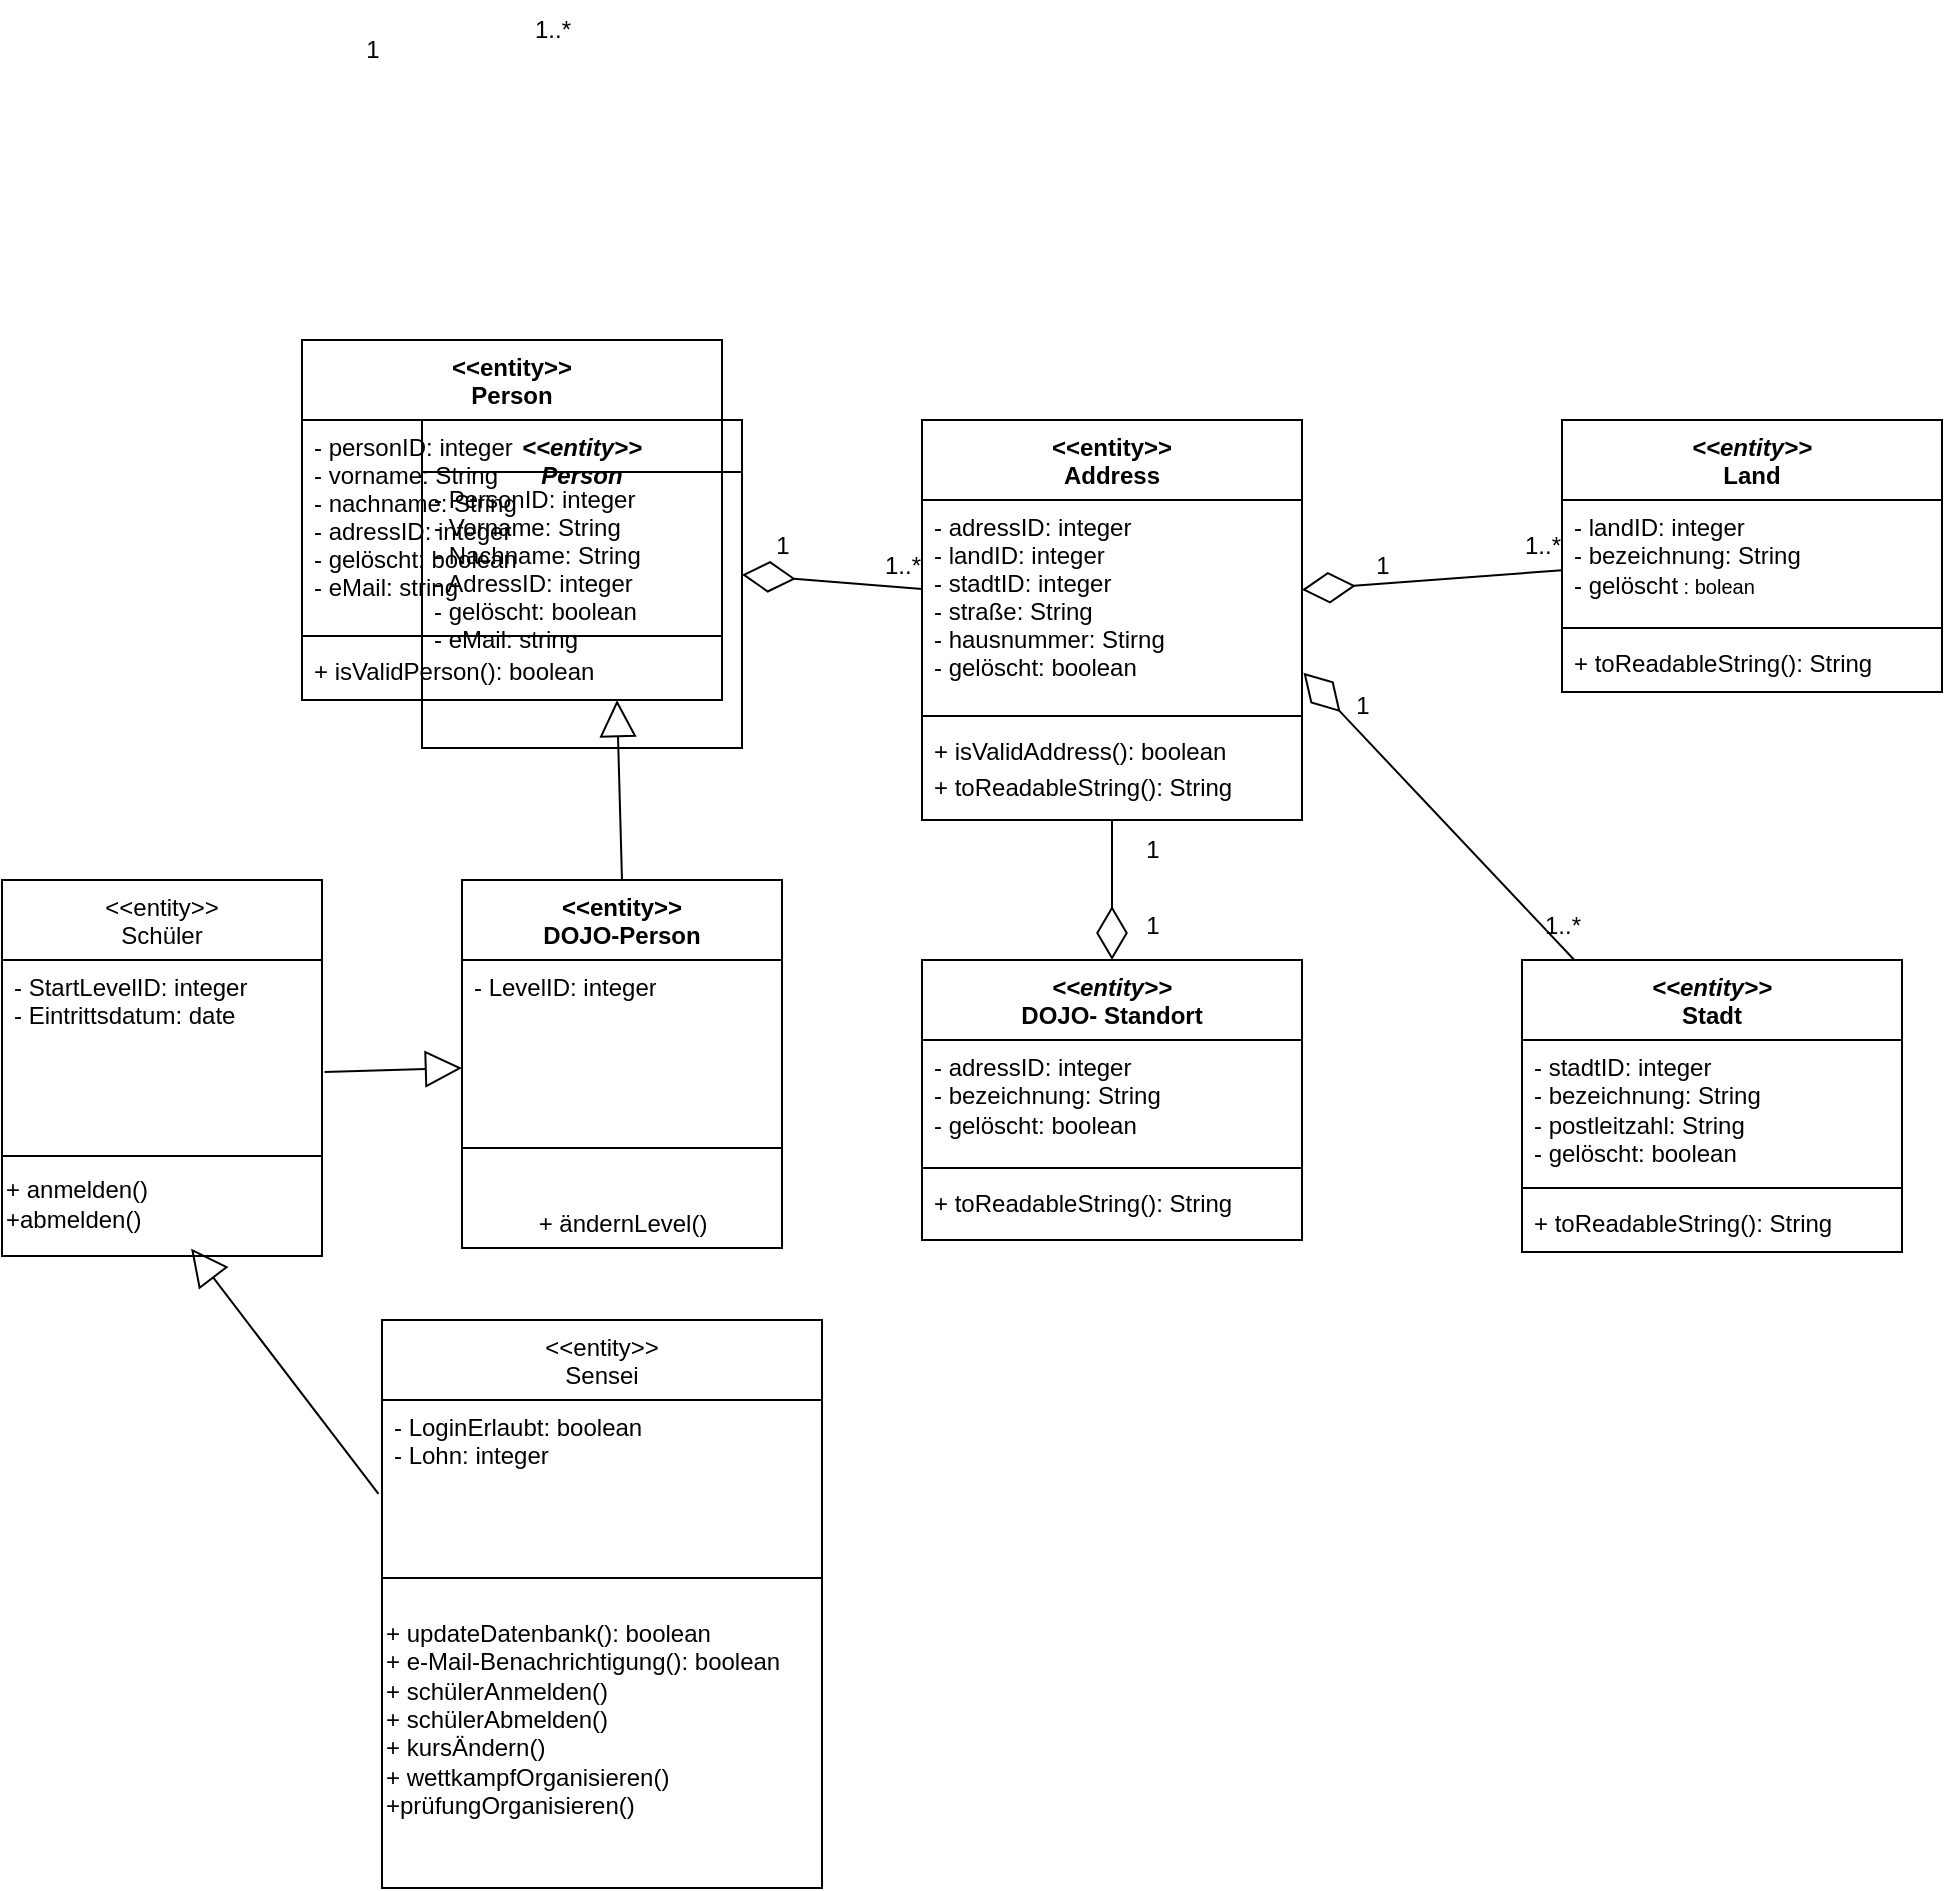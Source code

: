 <mxfile version="24.4.4" type="github">
  <diagram name="Seite-1" id="b443CF1VhAPyvtgchh_f">
    <mxGraphModel dx="1026" dy="501" grid="1" gridSize="10" guides="1" tooltips="1" connect="1" arrows="1" fold="1" page="1" pageScale="1" pageWidth="827" pageHeight="1169" math="0" shadow="0">
      <root>
        <mxCell id="0" />
        <mxCell id="1" parent="0" />
        <mxCell id="PsjCeRsLh5jmi4K4YWCr-5" value="&lt;&lt;entity&gt;&gt;&#xa;Person" style="swimlane;fontStyle=3;align=center;verticalAlign=top;childLayout=stackLayout;horizontal=1;startSize=26;horizontalStack=0;resizeParent=1;resizeLast=0;collapsible=1;marginBottom=0;rounded=0;shadow=0;strokeWidth=1;" vertex="1" parent="1">
          <mxGeometry x="510" y="460" width="160" height="164" as="geometry">
            <mxRectangle x="230" y="140" width="160" height="26" as="alternateBounds" />
          </mxGeometry>
        </mxCell>
        <mxCell id="PsjCeRsLh5jmi4K4YWCr-6" value="- PersonID: integer&#xa;- Vorname: String&#xa;- Nachname: String&#xa;- AdressID: integer&#xa;- gelöscht: boolean&#xa;- eMail: string" style="text;align=left;verticalAlign=top;spacingLeft=4;spacingRight=4;overflow=hidden;rotatable=0;points=[[0,0.5],[1,0.5]];portConstraint=eastwest;" vertex="1" parent="PsjCeRsLh5jmi4K4YWCr-5">
          <mxGeometry y="26" width="160" height="90" as="geometry" />
        </mxCell>
        <mxCell id="PsjCeRsLh5jmi4K4YWCr-8" value="&lt;span style=&quot;text-wrap: nowrap;&quot;&gt;&amp;lt;&amp;lt;entity&amp;gt;&amp;gt;&lt;/span&gt;&lt;br&gt;DOJO-Person" style="swimlane;fontStyle=1;align=center;verticalAlign=top;childLayout=stackLayout;horizontal=1;startSize=40;horizontalStack=0;resizeParent=1;resizeParentMax=0;resizeLast=0;collapsible=1;marginBottom=0;whiteSpace=wrap;html=1;" vertex="1" parent="1">
          <mxGeometry x="530" y="690" width="160" height="184" as="geometry" />
        </mxCell>
        <mxCell id="PsjCeRsLh5jmi4K4YWCr-9" value="&lt;div&gt;- LevelID: integer&lt;/div&gt;" style="text;strokeColor=none;fillColor=none;align=left;verticalAlign=top;spacingLeft=4;spacingRight=4;overflow=hidden;rotatable=0;points=[[0,0.5],[1,0.5]];portConstraint=eastwest;whiteSpace=wrap;html=1;" vertex="1" parent="PsjCeRsLh5jmi4K4YWCr-8">
          <mxGeometry y="40" width="160" height="84" as="geometry" />
        </mxCell>
        <mxCell id="PsjCeRsLh5jmi4K4YWCr-10" value="" style="line;strokeWidth=1;fillColor=none;align=left;verticalAlign=middle;spacingTop=-1;spacingLeft=3;spacingRight=3;rotatable=0;labelPosition=right;points=[];portConstraint=eastwest;strokeColor=inherit;" vertex="1" parent="PsjCeRsLh5jmi4K4YWCr-8">
          <mxGeometry y="124" width="160" height="20" as="geometry" />
        </mxCell>
        <mxCell id="PsjCeRsLh5jmi4K4YWCr-101" value="&lt;div style=&quot;text-align: left;&quot;&gt;&lt;br&gt;&lt;/div&gt;&lt;div style=&quot;text-align: left;&quot;&gt;&lt;span style=&quot;&quot;&gt;+ ändernLevel()&lt;/span&gt;&lt;br&gt;&lt;/div&gt;" style="text;html=1;align=center;verticalAlign=middle;resizable=0;points=[];autosize=1;strokeColor=none;fillColor=none;" vertex="1" parent="PsjCeRsLh5jmi4K4YWCr-8">
          <mxGeometry y="144" width="160" height="40" as="geometry" />
        </mxCell>
        <mxCell id="PsjCeRsLh5jmi4K4YWCr-12" value="&lt;&lt;entity&gt;&gt;&#xa;Schüler" style="swimlane;fontStyle=0;align=center;verticalAlign=top;childLayout=stackLayout;horizontal=1;startSize=40;horizontalStack=0;resizeParent=1;resizeLast=0;collapsible=1;marginBottom=0;rounded=0;shadow=0;strokeWidth=1;" vertex="1" parent="1">
          <mxGeometry x="300" y="690" width="160" height="188" as="geometry">
            <mxRectangle x="130" y="380" width="160" height="26" as="alternateBounds" />
          </mxGeometry>
        </mxCell>
        <mxCell id="PsjCeRsLh5jmi4K4YWCr-13" value="- StartLevelID: integer&#xa;- Eintrittsdatum: date" style="text;align=left;verticalAlign=top;spacingLeft=4;spacingRight=4;overflow=hidden;rotatable=0;points=[[0,0.5],[1,0.5]];portConstraint=eastwest;" vertex="1" parent="PsjCeRsLh5jmi4K4YWCr-12">
          <mxGeometry y="40" width="160" height="94" as="geometry" />
        </mxCell>
        <mxCell id="PsjCeRsLh5jmi4K4YWCr-14" value="" style="line;html=1;strokeWidth=1;align=left;verticalAlign=middle;spacingTop=-1;spacingLeft=3;spacingRight=3;rotatable=0;labelPosition=right;points=[];portConstraint=eastwest;" vertex="1" parent="PsjCeRsLh5jmi4K4YWCr-12">
          <mxGeometry y="134" width="160" height="8" as="geometry" />
        </mxCell>
        <mxCell id="PsjCeRsLh5jmi4K4YWCr-46" value="+ anmelden()&lt;div&gt;+abmelden()&lt;/div&gt;" style="text;html=1;align=left;verticalAlign=middle;resizable=0;points=[];autosize=1;strokeColor=none;fillColor=none;" vertex="1" parent="PsjCeRsLh5jmi4K4YWCr-12">
          <mxGeometry y="142" width="160" height="40" as="geometry" />
        </mxCell>
        <mxCell id="PsjCeRsLh5jmi4K4YWCr-15" value="&lt;&lt;entity&gt;&gt;&#xa;Sensei" style="swimlane;fontStyle=0;align=center;verticalAlign=top;childLayout=stackLayout;horizontal=1;startSize=40;horizontalStack=0;resizeParent=1;resizeLast=0;collapsible=1;marginBottom=0;rounded=0;shadow=0;strokeWidth=1;" vertex="1" parent="1">
          <mxGeometry x="490" y="910" width="220" height="284" as="geometry">
            <mxRectangle x="340" y="380" width="170" height="26" as="alternateBounds" />
          </mxGeometry>
        </mxCell>
        <mxCell id="PsjCeRsLh5jmi4K4YWCr-16" value="- LoginErlaubt: boolean&#xa;- Lohn: integer" style="text;align=left;verticalAlign=top;spacingLeft=4;spacingRight=4;overflow=hidden;rotatable=0;points=[[0,0.5],[1,0.5]];portConstraint=eastwest;" vertex="1" parent="PsjCeRsLh5jmi4K4YWCr-15">
          <mxGeometry y="40" width="220" height="74" as="geometry" />
        </mxCell>
        <mxCell id="PsjCeRsLh5jmi4K4YWCr-17" value="" style="line;html=1;strokeWidth=1;align=left;verticalAlign=middle;spacingTop=-1;spacingLeft=3;spacingRight=3;rotatable=0;labelPosition=right;points=[];portConstraint=eastwest;" vertex="1" parent="PsjCeRsLh5jmi4K4YWCr-15">
          <mxGeometry y="114" width="220" height="30" as="geometry" />
        </mxCell>
        <mxCell id="PsjCeRsLh5jmi4K4YWCr-30" value="+ updateDatenbank(): boolean&lt;br&gt;+ e-Mail-Benachrichtigung(): boolean&lt;br&gt;+ schülerAnmelden()&lt;div&gt;+ schülerAbmelden()&lt;/div&gt;&lt;div&gt;+ kursÄndern()&lt;/div&gt;&lt;div&gt;+ wettkampfOrganisieren()&lt;/div&gt;&lt;div&gt;+prüfungOrganisieren()&lt;/div&gt;&lt;div&gt;&lt;br&gt;&lt;/div&gt;&lt;div&gt;&lt;br&gt;&lt;/div&gt;" style="text;html=1;align=left;verticalAlign=middle;resizable=0;points=[];autosize=1;strokeColor=none;fillColor=none;" vertex="1" parent="PsjCeRsLh5jmi4K4YWCr-15">
          <mxGeometry y="144" width="220" height="140" as="geometry" />
        </mxCell>
        <mxCell id="PsjCeRsLh5jmi4K4YWCr-27" value="" style="endArrow=block;endSize=16;endFill=0;html=1;rounded=0;exitX=0.5;exitY=0;exitDx=0;exitDy=0;entryX=0.75;entryY=1;entryDx=0;entryDy=0;" edge="1" parent="1" source="PsjCeRsLh5jmi4K4YWCr-8" target="PsjCeRsLh5jmi4K4YWCr-95">
          <mxGeometry width="160" relative="1" as="geometry">
            <mxPoint x="240" y="600" as="sourcePoint" />
            <mxPoint x="320" y="600" as="targetPoint" />
          </mxGeometry>
        </mxCell>
        <mxCell id="PsjCeRsLh5jmi4K4YWCr-28" value="" style="endArrow=block;endSize=16;endFill=0;html=1;rounded=0;exitX=-0.008;exitY=0.635;exitDx=0;exitDy=0;entryX=0.591;entryY=1.058;entryDx=0;entryDy=0;entryPerimeter=0;exitPerimeter=0;" edge="1" parent="1" source="PsjCeRsLh5jmi4K4YWCr-16" target="PsjCeRsLh5jmi4K4YWCr-46">
          <mxGeometry width="160" relative="1" as="geometry">
            <mxPoint x="620" y="700" as="sourcePoint" />
            <mxPoint x="620" y="634" as="targetPoint" />
          </mxGeometry>
        </mxCell>
        <mxCell id="PsjCeRsLh5jmi4K4YWCr-29" value="" style="endArrow=block;endSize=16;endFill=0;html=1;rounded=0;exitX=1.008;exitY=0.596;exitDx=0;exitDy=0;entryX=0;entryY=0.643;entryDx=0;entryDy=0;entryPerimeter=0;exitPerimeter=0;" edge="1" parent="1" source="PsjCeRsLh5jmi4K4YWCr-13" target="PsjCeRsLh5jmi4K4YWCr-9">
          <mxGeometry width="160" relative="1" as="geometry">
            <mxPoint x="630" y="710" as="sourcePoint" />
            <mxPoint x="630" y="644" as="targetPoint" />
          </mxGeometry>
        </mxCell>
        <mxCell id="PsjCeRsLh5jmi4K4YWCr-60" value="&lt;&lt;entity&gt;&gt;&#xa;Address" style="swimlane;fontStyle=1;align=center;verticalAlign=top;childLayout=stackLayout;horizontal=1;startSize=40;horizontalStack=0;resizeParent=1;resizeLast=0;collapsible=1;marginBottom=0;rounded=0;shadow=0;strokeWidth=1;" vertex="1" parent="1">
          <mxGeometry x="760" y="460" width="190" height="200" as="geometry">
            <mxRectangle x="550" y="140" width="160" height="26" as="alternateBounds" />
          </mxGeometry>
        </mxCell>
        <mxCell id="PsjCeRsLh5jmi4K4YWCr-61" value="- adressID: integer&#xa;- landID: integer&#xa;- stadtID: integer&#xa;- straße: String&#xa;- hausnummer: Stirng&#xa;- gelöscht: boolean&#xa;" style="text;align=left;verticalAlign=top;spacingLeft=4;spacingRight=4;overflow=hidden;rotatable=0;points=[[0,0.5],[1,0.5]];portConstraint=eastwest;" vertex="1" parent="PsjCeRsLh5jmi4K4YWCr-60">
          <mxGeometry y="40" width="190" height="104" as="geometry" />
        </mxCell>
        <mxCell id="PsjCeRsLh5jmi4K4YWCr-62" value="" style="line;html=1;strokeWidth=1;align=left;verticalAlign=middle;spacingTop=-1;spacingLeft=3;spacingRight=3;rotatable=0;labelPosition=right;points=[];portConstraint=eastwest;" vertex="1" parent="PsjCeRsLh5jmi4K4YWCr-60">
          <mxGeometry y="144" width="190" height="8" as="geometry" />
        </mxCell>
        <mxCell id="PsjCeRsLh5jmi4K4YWCr-63" value="+ isValidAddress(): boolean" style="text;align=left;verticalAlign=top;spacingLeft=4;spacingRight=4;overflow=hidden;rotatable=0;points=[[0,0.5],[1,0.5]];portConstraint=eastwest;" vertex="1" parent="PsjCeRsLh5jmi4K4YWCr-60">
          <mxGeometry y="152" width="190" height="18" as="geometry" />
        </mxCell>
        <mxCell id="PsjCeRsLh5jmi4K4YWCr-64" value="+ toReadableString(): String" style="text;align=left;verticalAlign=top;spacingLeft=4;spacingRight=4;overflow=hidden;rotatable=0;points=[[0,0.5],[1,0.5]];portConstraint=eastwest;" vertex="1" parent="PsjCeRsLh5jmi4K4YWCr-60">
          <mxGeometry y="170" width="190" height="26" as="geometry" />
        </mxCell>
        <mxCell id="PsjCeRsLh5jmi4K4YWCr-65" value="&lt;span style=&quot;font-style: italic; text-wrap: nowrap;&quot;&gt;&amp;lt;&amp;lt;entity&amp;gt;&amp;gt;&lt;/span&gt;&lt;br&gt;Land" style="swimlane;fontStyle=1;align=center;verticalAlign=top;childLayout=stackLayout;horizontal=1;startSize=40;horizontalStack=0;resizeParent=1;resizeParentMax=0;resizeLast=0;collapsible=1;marginBottom=0;whiteSpace=wrap;html=1;" vertex="1" parent="1">
          <mxGeometry x="1080" y="460" width="190" height="136" as="geometry" />
        </mxCell>
        <mxCell id="PsjCeRsLh5jmi4K4YWCr-66" value="- landID: integer&lt;div&gt;- bezeichnung: String&lt;/div&gt;&lt;div&gt;- gelöscht&lt;span style=&quot;font-size: 10px;&quot;&gt;&amp;nbsp;: bolean&lt;/span&gt;&lt;/div&gt;" style="text;strokeColor=none;fillColor=none;align=left;verticalAlign=top;spacingLeft=4;spacingRight=4;overflow=hidden;rotatable=0;points=[[0,0.5],[1,0.5]];portConstraint=eastwest;whiteSpace=wrap;html=1;" vertex="1" parent="PsjCeRsLh5jmi4K4YWCr-65">
          <mxGeometry y="40" width="190" height="60" as="geometry" />
        </mxCell>
        <mxCell id="PsjCeRsLh5jmi4K4YWCr-67" value="" style="line;strokeWidth=1;fillColor=none;align=left;verticalAlign=middle;spacingTop=-1;spacingLeft=3;spacingRight=3;rotatable=0;labelPosition=right;points=[];portConstraint=eastwest;strokeColor=inherit;" vertex="1" parent="PsjCeRsLh5jmi4K4YWCr-65">
          <mxGeometry y="100" width="190" height="8" as="geometry" />
        </mxCell>
        <mxCell id="PsjCeRsLh5jmi4K4YWCr-68" value="+ toReadableString(): String" style="text;strokeColor=none;fillColor=none;align=left;verticalAlign=top;spacingLeft=4;spacingRight=4;overflow=hidden;rotatable=0;points=[[0,0.5],[1,0.5]];portConstraint=eastwest;whiteSpace=wrap;html=1;" vertex="1" parent="PsjCeRsLh5jmi4K4YWCr-65">
          <mxGeometry y="108" width="190" height="28" as="geometry" />
        </mxCell>
        <mxCell id="PsjCeRsLh5jmi4K4YWCr-69" value="&lt;span style=&quot;color: rgba(0, 0, 0, 0); font-family: monospace; font-size: 0px; font-weight: 400; text-align: start; text-wrap: nowrap;&quot;&gt;%3CmxGraphModel%3E%3Croot%3E%3CmxCell%20id%3D%220%22%2F%3E%3CmxCell%20id%3D%221%22%20parent%3D%220%22%2F%3E%3CmxCell%20id%3D%222%22%20value%3D%22%2B%20toReadableString()%3A%20String%22%20style%3D%22text%3BstrokeColor%3Dnone%3BfillColor%3Dnone%3Balign%3Dleft%3BverticalAlign%3Dtop%3BspacingLeft%3D4%3BspacingRight%3D4%3Boverflow%3Dhidden%3Brotatable%3D0%3Bpoints%3D%5B%5B0%2C0.5%5D%2C%5B1%2C0.5%5D%5D%3BportConstraint%3Deastwest%3BwhiteSpace%3Dwrap%3Bhtml%3D1%3B%22%20vertex%3D%221%22%20parent%3D%221%22%3E%3CmxGeometry%20x%3D%22960%22%20y%3D%22152%22%20width%3D%22190%22%20height%3D%2238%22%20as%3D%22geometry%22%2F%3E%3C%2FmxCell%3E%3C%2Froot%3E%3C%2FmxGraphModel%3E&lt;/span&gt;&lt;span style=&quot;font-style: italic; text-wrap: nowrap;&quot;&gt;&amp;lt;&amp;lt;entity&amp;gt;&amp;gt;&lt;/span&gt;&lt;br&gt;Stadt" style="swimlane;fontStyle=1;align=center;verticalAlign=top;childLayout=stackLayout;horizontal=1;startSize=40;horizontalStack=0;resizeParent=1;resizeParentMax=0;resizeLast=0;collapsible=1;marginBottom=0;whiteSpace=wrap;html=1;" vertex="1" parent="1">
          <mxGeometry x="1060" y="730" width="190" height="146" as="geometry" />
        </mxCell>
        <mxCell id="PsjCeRsLh5jmi4K4YWCr-70" value="- stadtID: integer&lt;div&gt;- bezeichnung: String&lt;/div&gt;&lt;div&gt;- postleitzahl: String&lt;/div&gt;&lt;div&gt;- gelöscht: boolean&lt;/div&gt;&lt;div&gt;&lt;br&gt;&lt;/div&gt;" style="text;strokeColor=none;fillColor=none;align=left;verticalAlign=top;spacingLeft=4;spacingRight=4;overflow=hidden;rotatable=0;points=[[0,0.5],[1,0.5]];portConstraint=eastwest;whiteSpace=wrap;html=1;" vertex="1" parent="PsjCeRsLh5jmi4K4YWCr-69">
          <mxGeometry y="40" width="190" height="70" as="geometry" />
        </mxCell>
        <mxCell id="PsjCeRsLh5jmi4K4YWCr-71" value="" style="line;strokeWidth=1;fillColor=none;align=left;verticalAlign=middle;spacingTop=-1;spacingLeft=3;spacingRight=3;rotatable=0;labelPosition=right;points=[];portConstraint=eastwest;strokeColor=inherit;" vertex="1" parent="PsjCeRsLh5jmi4K4YWCr-69">
          <mxGeometry y="110" width="190" height="8" as="geometry" />
        </mxCell>
        <mxCell id="PsjCeRsLh5jmi4K4YWCr-72" value="+ toReadableString(): String" style="text;strokeColor=none;fillColor=none;align=left;verticalAlign=top;spacingLeft=4;spacingRight=4;overflow=hidden;rotatable=0;points=[[0,0.5],[1,0.5]];portConstraint=eastwest;whiteSpace=wrap;html=1;" vertex="1" parent="PsjCeRsLh5jmi4K4YWCr-69">
          <mxGeometry y="118" width="190" height="28" as="geometry" />
        </mxCell>
        <mxCell id="PsjCeRsLh5jmi4K4YWCr-73" value="&lt;span style=&quot;font-style: italic; text-wrap: nowrap;&quot;&gt;&amp;lt;&amp;lt;entity&amp;gt;&amp;gt;&lt;br&gt;&lt;/span&gt;DOJO- Standort" style="swimlane;fontStyle=1;align=center;verticalAlign=top;childLayout=stackLayout;horizontal=1;startSize=40;horizontalStack=0;resizeParent=1;resizeParentMax=0;resizeLast=0;collapsible=1;marginBottom=0;whiteSpace=wrap;html=1;" vertex="1" parent="1">
          <mxGeometry x="760" y="730" width="190" height="140" as="geometry" />
        </mxCell>
        <mxCell id="PsjCeRsLh5jmi4K4YWCr-74" value="&lt;div&gt;- adressID: integer&lt;/div&gt;&lt;div&gt;- bezeichnung: String&lt;/div&gt;&lt;div&gt;- gelöscht: boolean&lt;/div&gt;" style="text;strokeColor=none;fillColor=none;align=left;verticalAlign=top;spacingLeft=4;spacingRight=4;overflow=hidden;rotatable=0;points=[[0,0.5],[1,0.5]];portConstraint=eastwest;whiteSpace=wrap;html=1;" vertex="1" parent="PsjCeRsLh5jmi4K4YWCr-73">
          <mxGeometry y="40" width="190" height="60" as="geometry" />
        </mxCell>
        <mxCell id="PsjCeRsLh5jmi4K4YWCr-75" value="" style="line;strokeWidth=1;fillColor=none;align=left;verticalAlign=middle;spacingTop=-1;spacingLeft=3;spacingRight=3;rotatable=0;labelPosition=right;points=[];portConstraint=eastwest;strokeColor=inherit;" vertex="1" parent="PsjCeRsLh5jmi4K4YWCr-73">
          <mxGeometry y="100" width="190" height="8" as="geometry" />
        </mxCell>
        <mxCell id="PsjCeRsLh5jmi4K4YWCr-76" value="+ toReadableString(): String" style="text;strokeColor=none;fillColor=none;align=left;verticalAlign=top;spacingLeft=4;spacingRight=4;overflow=hidden;rotatable=0;points=[[0,0.5],[1,0.5]];portConstraint=eastwest;whiteSpace=wrap;html=1;" vertex="1" parent="PsjCeRsLh5jmi4K4YWCr-73">
          <mxGeometry y="108" width="190" height="32" as="geometry" />
        </mxCell>
        <mxCell id="PsjCeRsLh5jmi4K4YWCr-77" value="" style="group" vertex="1" connectable="0" parent="1">
          <mxGeometry x="975" y="508" width="115" height="40" as="geometry" />
        </mxCell>
        <mxCell id="PsjCeRsLh5jmi4K4YWCr-78" value="" style="endArrow=diamondThin;endFill=0;endSize=24;html=1;rounded=0;" edge="1" parent="PsjCeRsLh5jmi4K4YWCr-77" source="PsjCeRsLh5jmi4K4YWCr-65" target="PsjCeRsLh5jmi4K4YWCr-61">
          <mxGeometry width="160" relative="1" as="geometry">
            <mxPoint x="-5" y="122" as="sourcePoint" />
            <mxPoint x="155" y="122" as="targetPoint" />
          </mxGeometry>
        </mxCell>
        <mxCell id="PsjCeRsLh5jmi4K4YWCr-79" value="1" style="text;html=1;align=center;verticalAlign=middle;resizable=0;points=[];autosize=1;strokeColor=none;fillColor=none;" vertex="1" parent="PsjCeRsLh5jmi4K4YWCr-77">
          <mxGeometry y="10" width="30" height="30" as="geometry" />
        </mxCell>
        <mxCell id="PsjCeRsLh5jmi4K4YWCr-80" value="1..*" style="text;html=1;align=center;verticalAlign=middle;resizable=0;points=[];autosize=1;strokeColor=none;fillColor=none;" vertex="1" parent="PsjCeRsLh5jmi4K4YWCr-77">
          <mxGeometry x="75" width="40" height="30" as="geometry" />
        </mxCell>
        <mxCell id="PsjCeRsLh5jmi4K4YWCr-81" value="" style="group" vertex="1" connectable="0" parent="1">
          <mxGeometry x="965" y="588" width="135" height="140" as="geometry" />
        </mxCell>
        <mxCell id="PsjCeRsLh5jmi4K4YWCr-82" value="" style="endArrow=diamondThin;endFill=0;endSize=24;html=1;rounded=0;entryX=1.004;entryY=0.831;entryDx=0;entryDy=0;entryPerimeter=0;" edge="1" parent="PsjCeRsLh5jmi4K4YWCr-81" source="PsjCeRsLh5jmi4K4YWCr-69" target="PsjCeRsLh5jmi4K4YWCr-61">
          <mxGeometry width="160" relative="1" as="geometry">
            <mxPoint x="-135" y="102" as="sourcePoint" />
            <mxPoint x="25" y="102" as="targetPoint" />
          </mxGeometry>
        </mxCell>
        <mxCell id="PsjCeRsLh5jmi4K4YWCr-83" value="1" style="text;html=1;align=center;verticalAlign=middle;resizable=0;points=[];autosize=1;strokeColor=none;fillColor=none;" vertex="1" parent="PsjCeRsLh5jmi4K4YWCr-81">
          <mxGeometry width="30" height="30" as="geometry" />
        </mxCell>
        <mxCell id="PsjCeRsLh5jmi4K4YWCr-84" value="1..*" style="text;html=1;align=center;verticalAlign=middle;resizable=0;points=[];autosize=1;strokeColor=none;fillColor=none;" vertex="1" parent="PsjCeRsLh5jmi4K4YWCr-81">
          <mxGeometry x="95" y="110" width="40" height="30" as="geometry" />
        </mxCell>
        <mxCell id="PsjCeRsLh5jmi4K4YWCr-85" value="" style="endArrow=diamondThin;endFill=0;endSize=24;html=1;rounded=0;" edge="1" parent="1" source="PsjCeRsLh5jmi4K4YWCr-60" target="PsjCeRsLh5jmi4K4YWCr-73">
          <mxGeometry width="160" relative="1" as="geometry">
            <mxPoint x="470" y="740" as="sourcePoint" />
            <mxPoint x="630" y="740" as="targetPoint" />
          </mxGeometry>
        </mxCell>
        <mxCell id="PsjCeRsLh5jmi4K4YWCr-86" value="1" style="text;html=1;align=center;verticalAlign=middle;resizable=0;points=[];autosize=1;strokeColor=none;fillColor=none;" vertex="1" parent="1">
          <mxGeometry x="860" y="698" width="30" height="30" as="geometry" />
        </mxCell>
        <mxCell id="PsjCeRsLh5jmi4K4YWCr-87" value="1" style="text;html=1;align=center;verticalAlign=middle;resizable=0;points=[];autosize=1;strokeColor=none;fillColor=none;" vertex="1" parent="1">
          <mxGeometry x="860" y="660" width="30" height="30" as="geometry" />
        </mxCell>
        <mxCell id="PsjCeRsLh5jmi4K4YWCr-89" value="" style="group" vertex="1" connectable="0" parent="1">
          <mxGeometry x="470" y="250" width="130" height="40" as="geometry" />
        </mxCell>
        <mxCell id="PsjCeRsLh5jmi4K4YWCr-91" value="1" style="text;html=1;align=center;verticalAlign=middle;resizable=0;points=[];autosize=1;strokeColor=none;fillColor=none;" vertex="1" parent="PsjCeRsLh5jmi4K4YWCr-89">
          <mxGeometry y="10" width="30" height="30" as="geometry" />
        </mxCell>
        <mxCell id="PsjCeRsLh5jmi4K4YWCr-92" value="1..*" style="text;html=1;align=center;verticalAlign=middle;resizable=0;points=[];autosize=1;strokeColor=none;fillColor=none;" vertex="1" parent="PsjCeRsLh5jmi4K4YWCr-89">
          <mxGeometry x="84.783" width="40" height="30" as="geometry" />
        </mxCell>
        <mxCell id="PsjCeRsLh5jmi4K4YWCr-90" value="" style="endArrow=diamondThin;endFill=0;endSize=24;html=1;rounded=0;" edge="1" parent="1" source="PsjCeRsLh5jmi4K4YWCr-61" target="PsjCeRsLh5jmi4K4YWCr-6">
          <mxGeometry width="160" relative="1" as="geometry">
            <mxPoint x="464.348" y="372" as="sourcePoint" />
            <mxPoint x="645.217" y="372" as="targetPoint" />
          </mxGeometry>
        </mxCell>
        <mxCell id="PsjCeRsLh5jmi4K4YWCr-93" value="1..*" style="text;html=1;align=center;verticalAlign=middle;resizable=0;points=[];autosize=1;strokeColor=none;fillColor=none;" vertex="1" parent="1">
          <mxGeometry x="730" y="518" width="40" height="30" as="geometry" />
        </mxCell>
        <mxCell id="PsjCeRsLh5jmi4K4YWCr-94" value="1" style="text;html=1;align=center;verticalAlign=middle;resizable=0;points=[];autosize=1;strokeColor=none;fillColor=none;" vertex="1" parent="1">
          <mxGeometry x="675" y="508" width="30" height="30" as="geometry" />
        </mxCell>
        <mxCell id="PsjCeRsLh5jmi4K4YWCr-95" value="&lt;&lt;entity&gt;&gt;&#xa;Person" style="swimlane;fontStyle=1;align=center;verticalAlign=top;childLayout=stackLayout;horizontal=1;startSize=40;horizontalStack=0;resizeParent=1;resizeLast=0;collapsible=1;marginBottom=0;rounded=0;shadow=0;strokeWidth=1;" vertex="1" parent="1">
          <mxGeometry x="450" y="420" width="210" height="180" as="geometry">
            <mxRectangle x="230" y="140" width="160" height="26" as="alternateBounds" />
          </mxGeometry>
        </mxCell>
        <mxCell id="PsjCeRsLh5jmi4K4YWCr-96" value="- personID: integer&#xa;- vorname: String&#xa;- nachname: String&#xa;- adressID: integer&#xa;- gelöscht: boolean&#xa;- eMail: string" style="text;align=left;verticalAlign=top;spacingLeft=4;spacingRight=4;overflow=hidden;rotatable=0;points=[[0,0.5],[1,0.5]];portConstraint=eastwest;" vertex="1" parent="PsjCeRsLh5jmi4K4YWCr-95">
          <mxGeometry y="40" width="210" height="104" as="geometry" />
        </mxCell>
        <mxCell id="PsjCeRsLh5jmi4K4YWCr-97" value="" style="line;html=1;strokeWidth=1;align=left;verticalAlign=middle;spacingTop=-1;spacingLeft=3;spacingRight=3;rotatable=0;labelPosition=right;points=[];portConstraint=eastwest;" vertex="1" parent="PsjCeRsLh5jmi4K4YWCr-95">
          <mxGeometry y="144" width="210" height="8" as="geometry" />
        </mxCell>
        <mxCell id="PsjCeRsLh5jmi4K4YWCr-98" value="+ isValidPerson(): boolean" style="text;align=left;verticalAlign=top;spacingLeft=4;spacingRight=4;overflow=hidden;rotatable=0;points=[[0,0.5],[1,0.5]];portConstraint=eastwest;" vertex="1" parent="PsjCeRsLh5jmi4K4YWCr-95">
          <mxGeometry y="152" width="210" height="18" as="geometry" />
        </mxCell>
      </root>
    </mxGraphModel>
  </diagram>
</mxfile>
